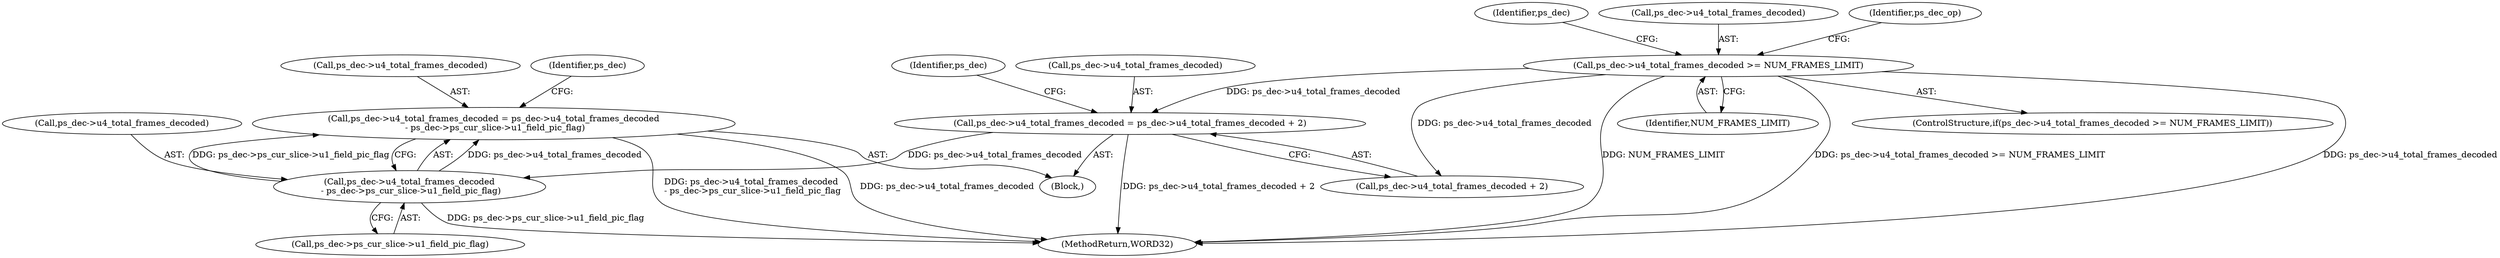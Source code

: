 digraph "0_Android_0b23c81c3dd9ec38f7e6806a3955fed1925541a0@integer" {
"1001984" [label="(Call,ps_dec->u4_total_frames_decoded = ps_dec->u4_total_frames_decoded\n - ps_dec->ps_cur_slice->u1_field_pic_flag)"];
"1001988" [label="(Call,ps_dec->u4_total_frames_decoded\n - ps_dec->ps_cur_slice->u1_field_pic_flag)"];
"1001975" [label="(Call,ps_dec->u4_total_frames_decoded = ps_dec->u4_total_frames_decoded + 2)"];
"1000471" [label="(Call,ps_dec->u4_total_frames_decoded >= NUM_FRAMES_LIMIT)"];
"1001985" [label="(Call,ps_dec->u4_total_frames_decoded)"];
"1002000" [label="(Identifier,ps_dec)"];
"1002226" [label="(MethodReturn,WORD32)"];
"1000475" [label="(Identifier,NUM_FRAMES_LIMIT)"];
"1000486" [label="(Identifier,ps_dec)"];
"1000470" [label="(ControlStructure,if(ps_dec->u4_total_frames_decoded >= NUM_FRAMES_LIMIT))"];
"1000472" [label="(Call,ps_dec->u4_total_frames_decoded)"];
"1000479" [label="(Identifier,ps_dec_op)"];
"1001975" [label="(Call,ps_dec->u4_total_frames_decoded = ps_dec->u4_total_frames_decoded + 2)"];
"1001992" [label="(Call,ps_dec->ps_cur_slice->u1_field_pic_flag)"];
"1001989" [label="(Call,ps_dec->u4_total_frames_decoded)"];
"1001984" [label="(Call,ps_dec->u4_total_frames_decoded = ps_dec->u4_total_frames_decoded\n - ps_dec->ps_cur_slice->u1_field_pic_flag)"];
"1001988" [label="(Call,ps_dec->u4_total_frames_decoded\n - ps_dec->ps_cur_slice->u1_field_pic_flag)"];
"1001841" [label="(Block,)"];
"1000471" [label="(Call,ps_dec->u4_total_frames_decoded >= NUM_FRAMES_LIMIT)"];
"1001986" [label="(Identifier,ps_dec)"];
"1001976" [label="(Call,ps_dec->u4_total_frames_decoded)"];
"1001979" [label="(Call,ps_dec->u4_total_frames_decoded + 2)"];
"1001984" -> "1001841"  [label="AST: "];
"1001984" -> "1001988"  [label="CFG: "];
"1001985" -> "1001984"  [label="AST: "];
"1001988" -> "1001984"  [label="AST: "];
"1002000" -> "1001984"  [label="CFG: "];
"1001984" -> "1002226"  [label="DDG: ps_dec->u4_total_frames_decoded\n - ps_dec->ps_cur_slice->u1_field_pic_flag"];
"1001984" -> "1002226"  [label="DDG: ps_dec->u4_total_frames_decoded"];
"1001988" -> "1001984"  [label="DDG: ps_dec->u4_total_frames_decoded"];
"1001988" -> "1001984"  [label="DDG: ps_dec->ps_cur_slice->u1_field_pic_flag"];
"1001988" -> "1001992"  [label="CFG: "];
"1001989" -> "1001988"  [label="AST: "];
"1001992" -> "1001988"  [label="AST: "];
"1001988" -> "1002226"  [label="DDG: ps_dec->ps_cur_slice->u1_field_pic_flag"];
"1001975" -> "1001988"  [label="DDG: ps_dec->u4_total_frames_decoded"];
"1001975" -> "1001841"  [label="AST: "];
"1001975" -> "1001979"  [label="CFG: "];
"1001976" -> "1001975"  [label="AST: "];
"1001979" -> "1001975"  [label="AST: "];
"1001986" -> "1001975"  [label="CFG: "];
"1001975" -> "1002226"  [label="DDG: ps_dec->u4_total_frames_decoded + 2"];
"1000471" -> "1001975"  [label="DDG: ps_dec->u4_total_frames_decoded"];
"1000471" -> "1000470"  [label="AST: "];
"1000471" -> "1000475"  [label="CFG: "];
"1000472" -> "1000471"  [label="AST: "];
"1000475" -> "1000471"  [label="AST: "];
"1000479" -> "1000471"  [label="CFG: "];
"1000486" -> "1000471"  [label="CFG: "];
"1000471" -> "1002226"  [label="DDG: ps_dec->u4_total_frames_decoded"];
"1000471" -> "1002226"  [label="DDG: NUM_FRAMES_LIMIT"];
"1000471" -> "1002226"  [label="DDG: ps_dec->u4_total_frames_decoded >= NUM_FRAMES_LIMIT"];
"1000471" -> "1001979"  [label="DDG: ps_dec->u4_total_frames_decoded"];
}
